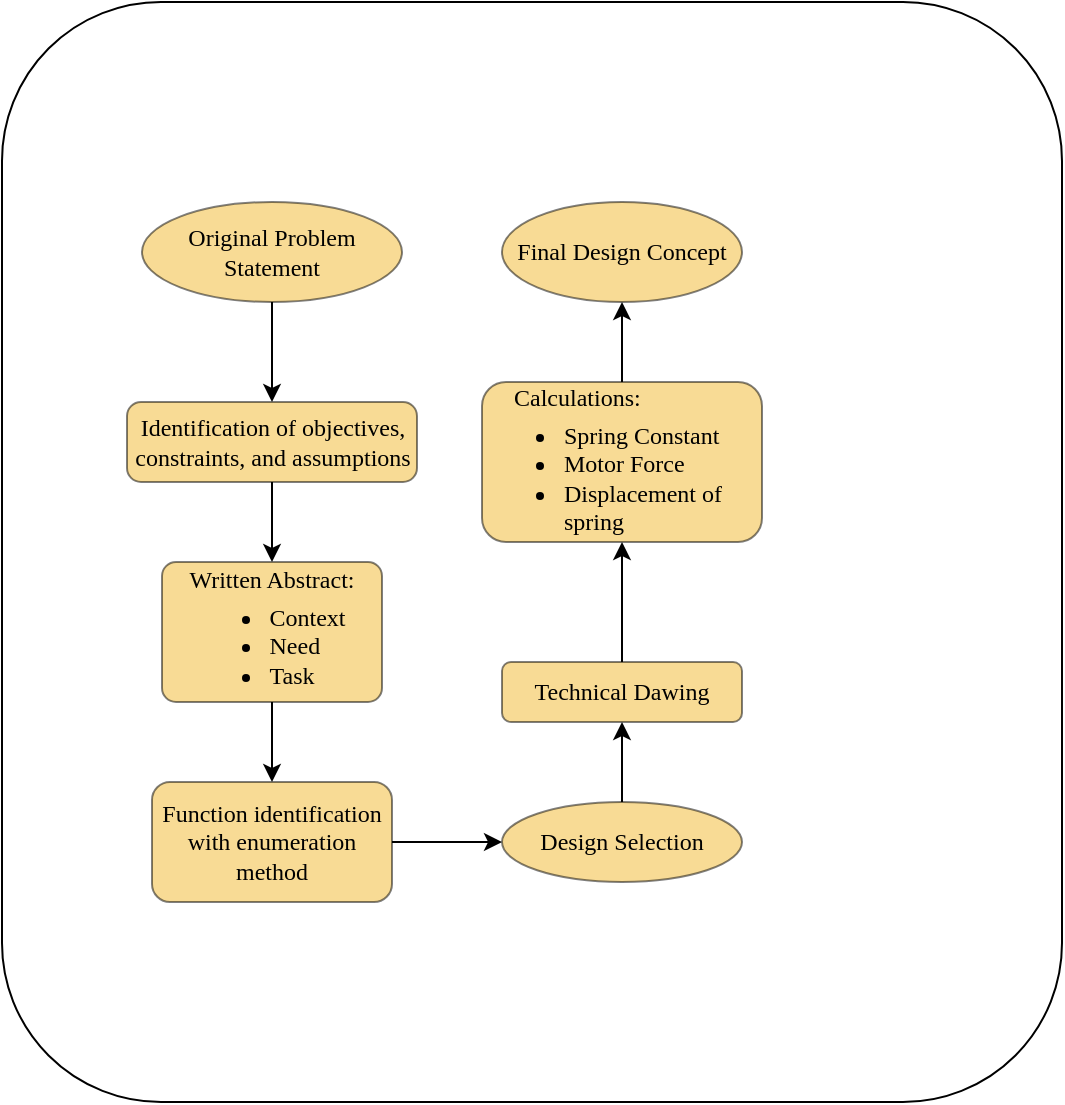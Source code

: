 <mxfile version="20.4.1" type="github">
  <diagram id="C5RBs43oDa-KdzZeNtuy" name="Page-1">
    <mxGraphModel dx="1243" dy="454" grid="1" gridSize="10" guides="1" tooltips="1" connect="1" arrows="1" fold="1" page="1" pageScale="1" pageWidth="827" pageHeight="1169" math="0" shadow="0">
      <root>
        <mxCell id="WIyWlLk6GJQsqaUBKTNV-0" />
        <mxCell id="WIyWlLk6GJQsqaUBKTNV-1" parent="WIyWlLk6GJQsqaUBKTNV-0" />
        <mxCell id="O_bnEDBHN98x8-tNYGby-24" value="" style="rounded=1;whiteSpace=wrap;html=1;fillStyle=auto;strokeWidth=1;fontFamily=Times New Roman;" vertex="1" parent="WIyWlLk6GJQsqaUBKTNV-1">
          <mxGeometry x="-10" width="530" height="550" as="geometry" />
        </mxCell>
        <mxCell id="O_bnEDBHN98x8-tNYGby-6" style="edgeStyle=orthogonalEdgeStyle;rounded=0;orthogonalLoop=1;jettySize=auto;html=1;exitX=0.5;exitY=1;exitDx=0;exitDy=0;exitPerimeter=0;entryX=0.5;entryY=0;entryDx=0;entryDy=0;fontFamily=Times New Roman;" edge="1" parent="WIyWlLk6GJQsqaUBKTNV-1" source="O_bnEDBHN98x8-tNYGby-3" target="O_bnEDBHN98x8-tNYGby-4">
          <mxGeometry relative="1" as="geometry" />
        </mxCell>
        <mxCell id="O_bnEDBHN98x8-tNYGby-3" value="Original Problem Statement" style="strokeWidth=1;html=1;shape=mxgraph.flowchart.start_1;whiteSpace=wrap;fontFamily=Times New Roman;verticalAlign=middle;fillColor=#F1B82D;fillStyle=auto;opacity=50;" vertex="1" parent="WIyWlLk6GJQsqaUBKTNV-1">
          <mxGeometry x="60" y="100" width="130" height="50" as="geometry" />
        </mxCell>
        <mxCell id="O_bnEDBHN98x8-tNYGby-9" style="edgeStyle=orthogonalEdgeStyle;rounded=0;orthogonalLoop=1;jettySize=auto;html=1;exitX=0.5;exitY=1;exitDx=0;exitDy=0;entryX=0.5;entryY=0;entryDx=0;entryDy=0;fontFamily=Times New Roman;" edge="1" parent="WIyWlLk6GJQsqaUBKTNV-1" source="O_bnEDBHN98x8-tNYGby-4" target="O_bnEDBHN98x8-tNYGby-7">
          <mxGeometry relative="1" as="geometry" />
        </mxCell>
        <mxCell id="O_bnEDBHN98x8-tNYGby-4" value="Identification of objectives, constraints, and assumptions" style="rounded=1;whiteSpace=wrap;html=1;absoluteArcSize=1;arcSize=14;strokeWidth=1;fontFamily=Times New Roman;fillColor=#F1B82D;opacity=50;" vertex="1" parent="WIyWlLk6GJQsqaUBKTNV-1">
          <mxGeometry x="52.5" y="200" width="145" height="40" as="geometry" />
        </mxCell>
        <mxCell id="O_bnEDBHN98x8-tNYGby-11" style="edgeStyle=orthogonalEdgeStyle;rounded=0;orthogonalLoop=1;jettySize=auto;html=1;exitX=0.5;exitY=1;exitDx=0;exitDy=0;entryX=0.5;entryY=0;entryDx=0;entryDy=0;fontFamily=Times New Roman;" edge="1" parent="WIyWlLk6GJQsqaUBKTNV-1" source="O_bnEDBHN98x8-tNYGby-7" target="O_bnEDBHN98x8-tNYGby-10">
          <mxGeometry relative="1" as="geometry" />
        </mxCell>
        <mxCell id="O_bnEDBHN98x8-tNYGby-7" value="&lt;p style=&quot;line-height: 0;&quot;&gt;Written Abstract:&lt;br&gt;&lt;/p&gt;&lt;ul&gt;&lt;li style=&quot;text-align: left;&quot;&gt;Context&lt;/li&gt;&lt;li style=&quot;text-align: left;&quot;&gt;Need&lt;/li&gt;&lt;li style=&quot;text-align: left;&quot;&gt;Task&lt;/li&gt;&lt;/ul&gt;&lt;p&gt;&lt;/p&gt;" style="rounded=1;whiteSpace=wrap;html=1;absoluteArcSize=1;arcSize=14;strokeWidth=1;verticalAlign=middle;fontFamily=Times New Roman;spacingTop=1;fillColor=#F1B82D;opacity=50;" vertex="1" parent="WIyWlLk6GJQsqaUBKTNV-1">
          <mxGeometry x="70" y="280" width="110" height="70" as="geometry" />
        </mxCell>
        <mxCell id="O_bnEDBHN98x8-tNYGby-14" style="edgeStyle=orthogonalEdgeStyle;rounded=0;orthogonalLoop=1;jettySize=auto;html=1;exitX=1;exitY=0.5;exitDx=0;exitDy=0;entryX=0;entryY=0.5;entryDx=0;entryDy=0;fontFamily=Times New Roman;" edge="1" parent="WIyWlLk6GJQsqaUBKTNV-1" source="O_bnEDBHN98x8-tNYGby-10" target="O_bnEDBHN98x8-tNYGby-12">
          <mxGeometry relative="1" as="geometry" />
        </mxCell>
        <mxCell id="O_bnEDBHN98x8-tNYGby-10" value="&lt;p&gt;&lt;font&gt;Function identification with&amp;nbsp;enumeration method&lt;/font&gt;&lt;/p&gt;" style="rounded=1;whiteSpace=wrap;html=1;fontFamily=Times New Roman;fillColor=#F1B82D;opacity=50;" vertex="1" parent="WIyWlLk6GJQsqaUBKTNV-1">
          <mxGeometry x="65" y="390" width="120" height="60" as="geometry" />
        </mxCell>
        <mxCell id="O_bnEDBHN98x8-tNYGby-17" style="edgeStyle=orthogonalEdgeStyle;rounded=0;orthogonalLoop=1;jettySize=auto;html=1;exitX=0.5;exitY=0;exitDx=0;exitDy=0;fontFamily=Times New Roman;" edge="1" parent="WIyWlLk6GJQsqaUBKTNV-1" source="O_bnEDBHN98x8-tNYGby-12" target="O_bnEDBHN98x8-tNYGby-16">
          <mxGeometry relative="1" as="geometry" />
        </mxCell>
        <mxCell id="O_bnEDBHN98x8-tNYGby-12" value="Design Selection" style="ellipse;whiteSpace=wrap;html=1;strokeWidth=1;fontFamily=Times New Roman;fillColor=#F1B82D;opacity=50;" vertex="1" parent="WIyWlLk6GJQsqaUBKTNV-1">
          <mxGeometry x="240" y="400" width="120" height="40" as="geometry" />
        </mxCell>
        <mxCell id="O_bnEDBHN98x8-tNYGby-20" style="edgeStyle=orthogonalEdgeStyle;rounded=0;orthogonalLoop=1;jettySize=auto;html=1;exitX=0.5;exitY=0;exitDx=0;exitDy=0;entryX=0.5;entryY=1;entryDx=0;entryDy=0;fontFamily=Times New Roman;" edge="1" parent="WIyWlLk6GJQsqaUBKTNV-1" source="O_bnEDBHN98x8-tNYGby-16" target="O_bnEDBHN98x8-tNYGby-18">
          <mxGeometry relative="1" as="geometry" />
        </mxCell>
        <mxCell id="O_bnEDBHN98x8-tNYGby-16" value="Technical Dawing" style="rounded=1;whiteSpace=wrap;html=1;strokeWidth=1;fontFamily=Times New Roman;fillColor=#F1B82D;opacity=50;" vertex="1" parent="WIyWlLk6GJQsqaUBKTNV-1">
          <mxGeometry x="240" y="330" width="120" height="30" as="geometry" />
        </mxCell>
        <mxCell id="O_bnEDBHN98x8-tNYGby-23" style="edgeStyle=orthogonalEdgeStyle;rounded=0;orthogonalLoop=1;jettySize=auto;html=1;exitX=0.5;exitY=0;exitDx=0;exitDy=0;entryX=0.5;entryY=1;entryDx=0;entryDy=0;fontFamily=Times New Roman;" edge="1" parent="WIyWlLk6GJQsqaUBKTNV-1" source="O_bnEDBHN98x8-tNYGby-18" target="O_bnEDBHN98x8-tNYGby-22">
          <mxGeometry relative="1" as="geometry" />
        </mxCell>
        <mxCell id="O_bnEDBHN98x8-tNYGby-18" value="&lt;p style=&quot;text-align: left; line-height: 0;&quot;&gt;&amp;nbsp; &amp;nbsp; &amp;nbsp;Calculations:&lt;br&gt;&lt;/p&gt;&lt;ul&gt;&lt;li style=&quot;text-align: left;&quot;&gt;Spring Constant&lt;/li&gt;&lt;li style=&quot;text-align: left;&quot;&gt;Motor Force&lt;/li&gt;&lt;li style=&quot;text-align: left;&quot;&gt;Displacement of spring&lt;/li&gt;&lt;/ul&gt;&lt;p&gt;&lt;/p&gt;" style="rounded=1;whiteSpace=wrap;html=1;strokeWidth=1;fontFamily=Times New Roman;spacingTop=3;fillColor=#F1B82D;opacity=50;" vertex="1" parent="WIyWlLk6GJQsqaUBKTNV-1">
          <mxGeometry x="230" y="190" width="140" height="80" as="geometry" />
        </mxCell>
        <mxCell id="O_bnEDBHN98x8-tNYGby-22" value="Final Design Concept" style="ellipse;whiteSpace=wrap;html=1;strokeWidth=1;fontFamily=Times New Roman;fillColor=#F1B82D;opacity=50;" vertex="1" parent="WIyWlLk6GJQsqaUBKTNV-1">
          <mxGeometry x="240" y="100" width="120" height="50" as="geometry" />
        </mxCell>
      </root>
    </mxGraphModel>
  </diagram>
</mxfile>
